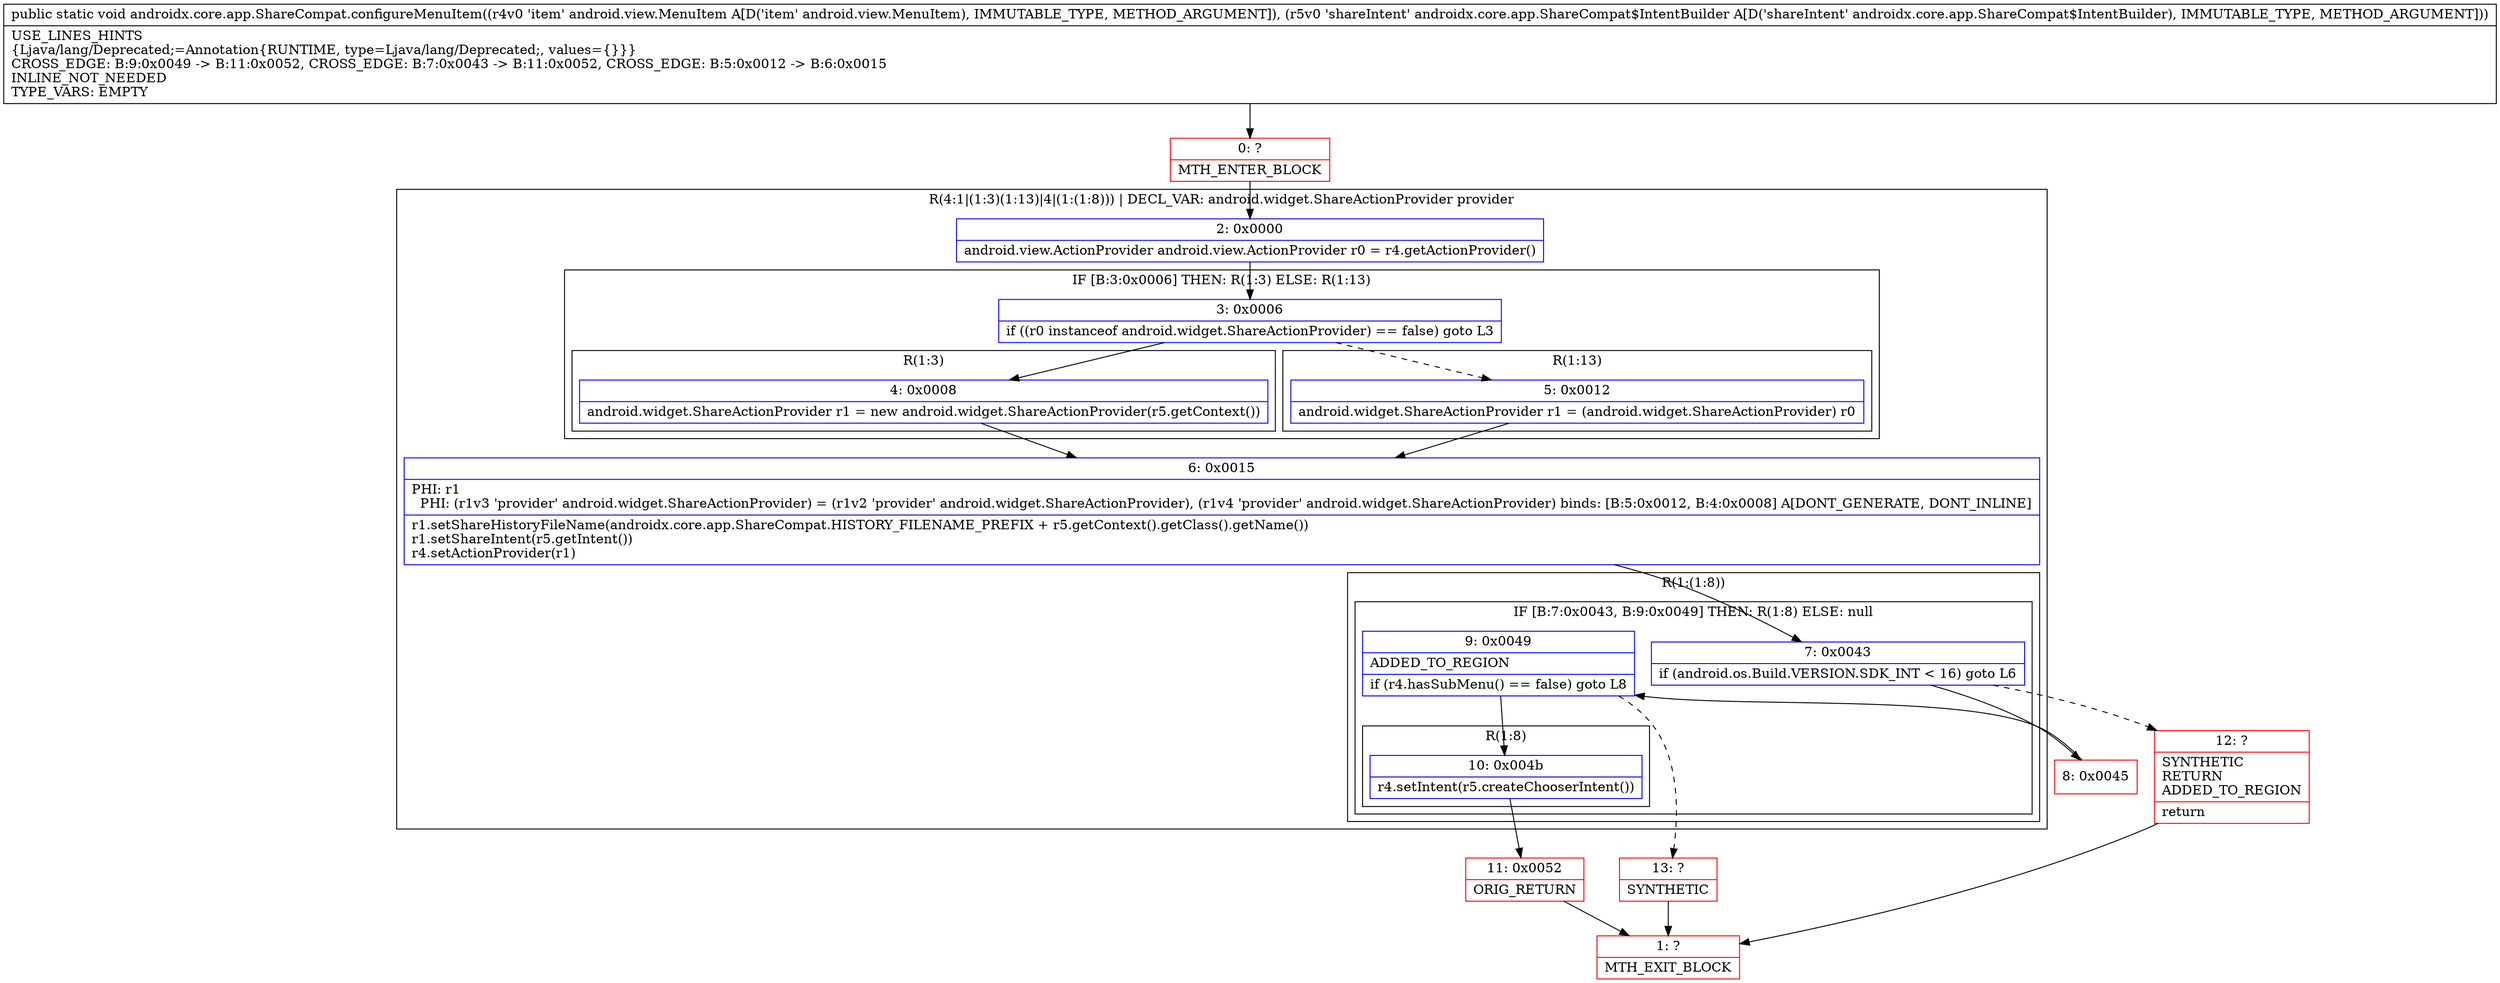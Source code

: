 digraph "CFG forandroidx.core.app.ShareCompat.configureMenuItem(Landroid\/view\/MenuItem;Landroidx\/core\/app\/ShareCompat$IntentBuilder;)V" {
subgraph cluster_Region_1173594655 {
label = "R(4:1|(1:3)(1:13)|4|(1:(1:8))) | DECL_VAR: android.widget.ShareActionProvider provider\l";
node [shape=record,color=blue];
Node_2 [shape=record,label="{2\:\ 0x0000|android.view.ActionProvider android.view.ActionProvider r0 = r4.getActionProvider()\l}"];
subgraph cluster_IfRegion_928737592 {
label = "IF [B:3:0x0006] THEN: R(1:3) ELSE: R(1:13)";
node [shape=record,color=blue];
Node_3 [shape=record,label="{3\:\ 0x0006|if ((r0 instanceof android.widget.ShareActionProvider) == false) goto L3\l}"];
subgraph cluster_Region_2043021467 {
label = "R(1:3)";
node [shape=record,color=blue];
Node_4 [shape=record,label="{4\:\ 0x0008|android.widget.ShareActionProvider r1 = new android.widget.ShareActionProvider(r5.getContext())\l}"];
}
subgraph cluster_Region_1965067002 {
label = "R(1:13)";
node [shape=record,color=blue];
Node_5 [shape=record,label="{5\:\ 0x0012|android.widget.ShareActionProvider r1 = (android.widget.ShareActionProvider) r0\l}"];
}
}
Node_6 [shape=record,label="{6\:\ 0x0015|PHI: r1 \l  PHI: (r1v3 'provider' android.widget.ShareActionProvider) = (r1v2 'provider' android.widget.ShareActionProvider), (r1v4 'provider' android.widget.ShareActionProvider) binds: [B:5:0x0012, B:4:0x0008] A[DONT_GENERATE, DONT_INLINE]\l|r1.setShareHistoryFileName(androidx.core.app.ShareCompat.HISTORY_FILENAME_PREFIX + r5.getContext().getClass().getName())\lr1.setShareIntent(r5.getIntent())\lr4.setActionProvider(r1)\l}"];
subgraph cluster_Region_1351455884 {
label = "R(1:(1:8))";
node [shape=record,color=blue];
subgraph cluster_IfRegion_954243240 {
label = "IF [B:7:0x0043, B:9:0x0049] THEN: R(1:8) ELSE: null";
node [shape=record,color=blue];
Node_7 [shape=record,label="{7\:\ 0x0043|if (android.os.Build.VERSION.SDK_INT \< 16) goto L6\l}"];
Node_9 [shape=record,label="{9\:\ 0x0049|ADDED_TO_REGION\l|if (r4.hasSubMenu() == false) goto L8\l}"];
subgraph cluster_Region_827849014 {
label = "R(1:8)";
node [shape=record,color=blue];
Node_10 [shape=record,label="{10\:\ 0x004b|r4.setIntent(r5.createChooserIntent())\l}"];
}
}
}
}
Node_0 [shape=record,color=red,label="{0\:\ ?|MTH_ENTER_BLOCK\l}"];
Node_8 [shape=record,color=red,label="{8\:\ 0x0045}"];
Node_11 [shape=record,color=red,label="{11\:\ 0x0052|ORIG_RETURN\l}"];
Node_1 [shape=record,color=red,label="{1\:\ ?|MTH_EXIT_BLOCK\l}"];
Node_13 [shape=record,color=red,label="{13\:\ ?|SYNTHETIC\l}"];
Node_12 [shape=record,color=red,label="{12\:\ ?|SYNTHETIC\lRETURN\lADDED_TO_REGION\l|return\l}"];
MethodNode[shape=record,label="{public static void androidx.core.app.ShareCompat.configureMenuItem((r4v0 'item' android.view.MenuItem A[D('item' android.view.MenuItem), IMMUTABLE_TYPE, METHOD_ARGUMENT]), (r5v0 'shareIntent' androidx.core.app.ShareCompat$IntentBuilder A[D('shareIntent' androidx.core.app.ShareCompat$IntentBuilder), IMMUTABLE_TYPE, METHOD_ARGUMENT]))  | USE_LINES_HINTS\l\{Ljava\/lang\/Deprecated;=Annotation\{RUNTIME, type=Ljava\/lang\/Deprecated;, values=\{\}\}\}\lCROSS_EDGE: B:9:0x0049 \-\> B:11:0x0052, CROSS_EDGE: B:7:0x0043 \-\> B:11:0x0052, CROSS_EDGE: B:5:0x0012 \-\> B:6:0x0015\lINLINE_NOT_NEEDED\lTYPE_VARS: EMPTY\l}"];
MethodNode -> Node_0;Node_2 -> Node_3;
Node_3 -> Node_4;
Node_3 -> Node_5[style=dashed];
Node_4 -> Node_6;
Node_5 -> Node_6;
Node_6 -> Node_7;
Node_7 -> Node_8;
Node_7 -> Node_12[style=dashed];
Node_9 -> Node_10;
Node_9 -> Node_13[style=dashed];
Node_10 -> Node_11;
Node_0 -> Node_2;
Node_8 -> Node_9;
Node_11 -> Node_1;
Node_13 -> Node_1;
Node_12 -> Node_1;
}

